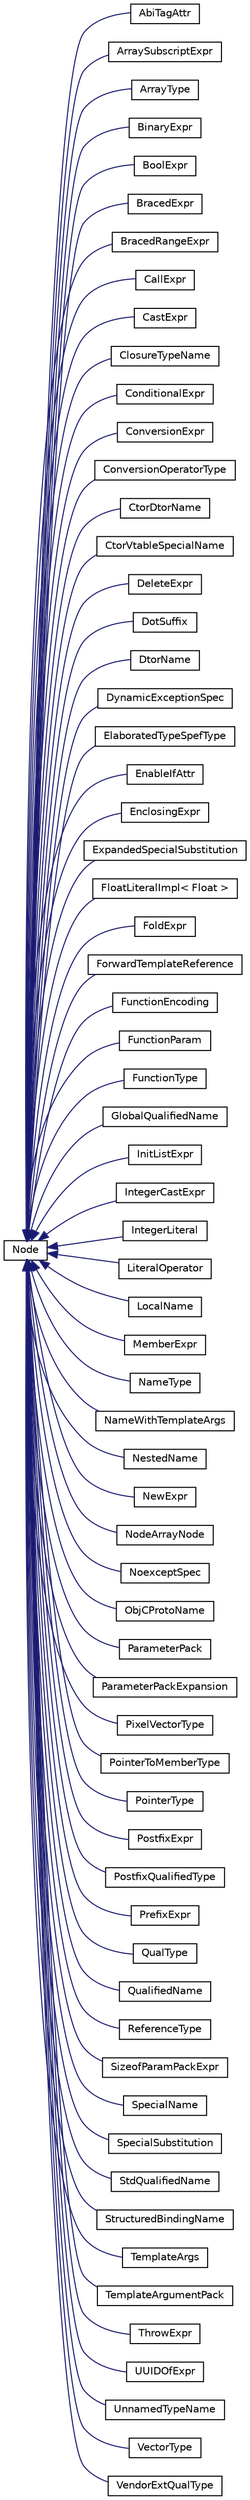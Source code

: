 digraph "Graphical Class Hierarchy"
{
 // LATEX_PDF_SIZE
  bgcolor="transparent";
  edge [fontname="Helvetica",fontsize="10",labelfontname="Helvetica",labelfontsize="10"];
  node [fontname="Helvetica",fontsize="10",shape="box"];
  rankdir="LR";
  Node0 [label="Node",height=0.2,width=0.4,color="black",URL="$classNode.html",tooltip=" "];
  Node0 -> Node1 [dir="back",color="midnightblue",fontsize="10",style="solid",fontname="Helvetica"];
  Node1 [label="AbiTagAttr",height=0.2,width=0.4,color="black",URL="$structAbiTagAttr.html",tooltip=" "];
  Node0 -> Node2 [dir="back",color="midnightblue",fontsize="10",style="solid",fontname="Helvetica"];
  Node2 [label="ArraySubscriptExpr",height=0.2,width=0.4,color="black",URL="$classArraySubscriptExpr.html",tooltip=" "];
  Node0 -> Node3 [dir="back",color="midnightblue",fontsize="10",style="solid",fontname="Helvetica"];
  Node3 [label="ArrayType",height=0.2,width=0.4,color="black",URL="$classArrayType.html",tooltip=" "];
  Node0 -> Node4 [dir="back",color="midnightblue",fontsize="10",style="solid",fontname="Helvetica"];
  Node4 [label="BinaryExpr",height=0.2,width=0.4,color="black",URL="$classBinaryExpr.html",tooltip=" "];
  Node0 -> Node5 [dir="back",color="midnightblue",fontsize="10",style="solid",fontname="Helvetica"];
  Node5 [label="BoolExpr",height=0.2,width=0.4,color="black",URL="$classBoolExpr.html",tooltip=" "];
  Node0 -> Node6 [dir="back",color="midnightblue",fontsize="10",style="solid",fontname="Helvetica"];
  Node6 [label="BracedExpr",height=0.2,width=0.4,color="black",URL="$classBracedExpr.html",tooltip=" "];
  Node0 -> Node7 [dir="back",color="midnightblue",fontsize="10",style="solid",fontname="Helvetica"];
  Node7 [label="BracedRangeExpr",height=0.2,width=0.4,color="black",URL="$classBracedRangeExpr.html",tooltip=" "];
  Node0 -> Node8 [dir="back",color="midnightblue",fontsize="10",style="solid",fontname="Helvetica"];
  Node8 [label="CallExpr",height=0.2,width=0.4,color="black",URL="$classCallExpr.html",tooltip=" "];
  Node0 -> Node9 [dir="back",color="midnightblue",fontsize="10",style="solid",fontname="Helvetica"];
  Node9 [label="CastExpr",height=0.2,width=0.4,color="black",URL="$classCastExpr.html",tooltip=" "];
  Node0 -> Node10 [dir="back",color="midnightblue",fontsize="10",style="solid",fontname="Helvetica"];
  Node10 [label="ClosureTypeName",height=0.2,width=0.4,color="black",URL="$classClosureTypeName.html",tooltip=" "];
  Node0 -> Node11 [dir="back",color="midnightblue",fontsize="10",style="solid",fontname="Helvetica"];
  Node11 [label="ConditionalExpr",height=0.2,width=0.4,color="black",URL="$classConditionalExpr.html",tooltip=" "];
  Node0 -> Node12 [dir="back",color="midnightblue",fontsize="10",style="solid",fontname="Helvetica"];
  Node12 [label="ConversionExpr",height=0.2,width=0.4,color="black",URL="$classConversionExpr.html",tooltip=" "];
  Node0 -> Node13 [dir="back",color="midnightblue",fontsize="10",style="solid",fontname="Helvetica"];
  Node13 [label="ConversionOperatorType",height=0.2,width=0.4,color="black",URL="$classConversionOperatorType.html",tooltip=" "];
  Node0 -> Node14 [dir="back",color="midnightblue",fontsize="10",style="solid",fontname="Helvetica"];
  Node14 [label="CtorDtorName",height=0.2,width=0.4,color="black",URL="$classCtorDtorName.html",tooltip=" "];
  Node0 -> Node15 [dir="back",color="midnightblue",fontsize="10",style="solid",fontname="Helvetica"];
  Node15 [label="CtorVtableSpecialName",height=0.2,width=0.4,color="black",URL="$classCtorVtableSpecialName.html",tooltip=" "];
  Node0 -> Node16 [dir="back",color="midnightblue",fontsize="10",style="solid",fontname="Helvetica"];
  Node16 [label="DeleteExpr",height=0.2,width=0.4,color="black",URL="$classDeleteExpr.html",tooltip=" "];
  Node0 -> Node17 [dir="back",color="midnightblue",fontsize="10",style="solid",fontname="Helvetica"];
  Node17 [label="DotSuffix",height=0.2,width=0.4,color="black",URL="$classDotSuffix.html",tooltip=" "];
  Node0 -> Node18 [dir="back",color="midnightblue",fontsize="10",style="solid",fontname="Helvetica"];
  Node18 [label="DtorName",height=0.2,width=0.4,color="black",URL="$classDtorName.html",tooltip=" "];
  Node0 -> Node19 [dir="back",color="midnightblue",fontsize="10",style="solid",fontname="Helvetica"];
  Node19 [label="DynamicExceptionSpec",height=0.2,width=0.4,color="black",URL="$classDynamicExceptionSpec.html",tooltip=" "];
  Node0 -> Node20 [dir="back",color="midnightblue",fontsize="10",style="solid",fontname="Helvetica"];
  Node20 [label="ElaboratedTypeSpefType",height=0.2,width=0.4,color="black",URL="$classElaboratedTypeSpefType.html",tooltip=" "];
  Node0 -> Node21 [dir="back",color="midnightblue",fontsize="10",style="solid",fontname="Helvetica"];
  Node21 [label="EnableIfAttr",height=0.2,width=0.4,color="black",URL="$classEnableIfAttr.html",tooltip=" "];
  Node0 -> Node22 [dir="back",color="midnightblue",fontsize="10",style="solid",fontname="Helvetica"];
  Node22 [label="EnclosingExpr",height=0.2,width=0.4,color="black",URL="$classEnclosingExpr.html",tooltip=" "];
  Node0 -> Node23 [dir="back",color="midnightblue",fontsize="10",style="solid",fontname="Helvetica"];
  Node23 [label="ExpandedSpecialSubstitution",height=0.2,width=0.4,color="black",URL="$classExpandedSpecialSubstitution.html",tooltip=" "];
  Node0 -> Node24 [dir="back",color="midnightblue",fontsize="10",style="solid",fontname="Helvetica"];
  Node24 [label="FloatLiteralImpl\< Float \>",height=0.2,width=0.4,color="black",URL="$classFloatLiteralImpl.html",tooltip=" "];
  Node0 -> Node25 [dir="back",color="midnightblue",fontsize="10",style="solid",fontname="Helvetica"];
  Node25 [label="FoldExpr",height=0.2,width=0.4,color="black",URL="$classFoldExpr.html",tooltip=" "];
  Node0 -> Node26 [dir="back",color="midnightblue",fontsize="10",style="solid",fontname="Helvetica"];
  Node26 [label="ForwardTemplateReference",height=0.2,width=0.4,color="black",URL="$structForwardTemplateReference.html",tooltip="A forward-reference to a template argument that was not known at the point where the template paramet..."];
  Node0 -> Node27 [dir="back",color="midnightblue",fontsize="10",style="solid",fontname="Helvetica"];
  Node27 [label="FunctionEncoding",height=0.2,width=0.4,color="black",URL="$classFunctionEncoding.html",tooltip=" "];
  Node0 -> Node28 [dir="back",color="midnightblue",fontsize="10",style="solid",fontname="Helvetica"];
  Node28 [label="FunctionParam",height=0.2,width=0.4,color="black",URL="$classFunctionParam.html",tooltip=" "];
  Node0 -> Node29 [dir="back",color="midnightblue",fontsize="10",style="solid",fontname="Helvetica"];
  Node29 [label="FunctionType",height=0.2,width=0.4,color="black",URL="$classFunctionType.html",tooltip=" "];
  Node0 -> Node30 [dir="back",color="midnightblue",fontsize="10",style="solid",fontname="Helvetica"];
  Node30 [label="GlobalQualifiedName",height=0.2,width=0.4,color="black",URL="$classGlobalQualifiedName.html",tooltip=" "];
  Node0 -> Node31 [dir="back",color="midnightblue",fontsize="10",style="solid",fontname="Helvetica"];
  Node31 [label="InitListExpr",height=0.2,width=0.4,color="black",URL="$classInitListExpr.html",tooltip=" "];
  Node0 -> Node32 [dir="back",color="midnightblue",fontsize="10",style="solid",fontname="Helvetica"];
  Node32 [label="IntegerCastExpr",height=0.2,width=0.4,color="black",URL="$classIntegerCastExpr.html",tooltip=" "];
  Node0 -> Node33 [dir="back",color="midnightblue",fontsize="10",style="solid",fontname="Helvetica"];
  Node33 [label="IntegerLiteral",height=0.2,width=0.4,color="black",URL="$classIntegerLiteral.html",tooltip=" "];
  Node0 -> Node34 [dir="back",color="midnightblue",fontsize="10",style="solid",fontname="Helvetica"];
  Node34 [label="LiteralOperator",height=0.2,width=0.4,color="black",URL="$classLiteralOperator.html",tooltip=" "];
  Node0 -> Node35 [dir="back",color="midnightblue",fontsize="10",style="solid",fontname="Helvetica"];
  Node35 [label="LocalName",height=0.2,width=0.4,color="black",URL="$structLocalName.html",tooltip=" "];
  Node0 -> Node36 [dir="back",color="midnightblue",fontsize="10",style="solid",fontname="Helvetica"];
  Node36 [label="MemberExpr",height=0.2,width=0.4,color="black",URL="$classMemberExpr.html",tooltip=" "];
  Node0 -> Node37 [dir="back",color="midnightblue",fontsize="10",style="solid",fontname="Helvetica"];
  Node37 [label="NameType",height=0.2,width=0.4,color="black",URL="$classNameType.html",tooltip=" "];
  Node0 -> Node38 [dir="back",color="midnightblue",fontsize="10",style="solid",fontname="Helvetica"];
  Node38 [label="NameWithTemplateArgs",height=0.2,width=0.4,color="black",URL="$structNameWithTemplateArgs.html",tooltip=" "];
  Node0 -> Node39 [dir="back",color="midnightblue",fontsize="10",style="solid",fontname="Helvetica"];
  Node39 [label="NestedName",height=0.2,width=0.4,color="black",URL="$structNestedName.html",tooltip=" "];
  Node0 -> Node40 [dir="back",color="midnightblue",fontsize="10",style="solid",fontname="Helvetica"];
  Node40 [label="NewExpr",height=0.2,width=0.4,color="black",URL="$classNewExpr.html",tooltip=" "];
  Node0 -> Node41 [dir="back",color="midnightblue",fontsize="10",style="solid",fontname="Helvetica"];
  Node41 [label="NodeArrayNode",height=0.2,width=0.4,color="black",URL="$structNodeArrayNode.html",tooltip=" "];
  Node0 -> Node42 [dir="back",color="midnightblue",fontsize="10",style="solid",fontname="Helvetica"];
  Node42 [label="NoexceptSpec",height=0.2,width=0.4,color="black",URL="$classNoexceptSpec.html",tooltip=" "];
  Node0 -> Node43 [dir="back",color="midnightblue",fontsize="10",style="solid",fontname="Helvetica"];
  Node43 [label="ObjCProtoName",height=0.2,width=0.4,color="black",URL="$classObjCProtoName.html",tooltip=" "];
  Node0 -> Node44 [dir="back",color="midnightblue",fontsize="10",style="solid",fontname="Helvetica"];
  Node44 [label="ParameterPack",height=0.2,width=0.4,color="black",URL="$classParameterPack.html",tooltip="An unexpanded parameter pack (either in the expression or type context)."];
  Node0 -> Node45 [dir="back",color="midnightblue",fontsize="10",style="solid",fontname="Helvetica"];
  Node45 [label="ParameterPackExpansion",height=0.2,width=0.4,color="black",URL="$classParameterPackExpansion.html",tooltip="A pack expansion."];
  Node0 -> Node46 [dir="back",color="midnightblue",fontsize="10",style="solid",fontname="Helvetica"];
  Node46 [label="PixelVectorType",height=0.2,width=0.4,color="black",URL="$classPixelVectorType.html",tooltip=" "];
  Node0 -> Node47 [dir="back",color="midnightblue",fontsize="10",style="solid",fontname="Helvetica"];
  Node47 [label="PointerToMemberType",height=0.2,width=0.4,color="black",URL="$classPointerToMemberType.html",tooltip=" "];
  Node0 -> Node48 [dir="back",color="midnightblue",fontsize="10",style="solid",fontname="Helvetica"];
  Node48 [label="PointerType",height=0.2,width=0.4,color="black",URL="$classPointerType.html",tooltip=" "];
  Node0 -> Node49 [dir="back",color="midnightblue",fontsize="10",style="solid",fontname="Helvetica"];
  Node49 [label="PostfixExpr",height=0.2,width=0.4,color="black",URL="$classPostfixExpr.html",tooltip=" "];
  Node0 -> Node50 [dir="back",color="midnightblue",fontsize="10",style="solid",fontname="Helvetica"];
  Node50 [label="PostfixQualifiedType",height=0.2,width=0.4,color="black",URL="$classPostfixQualifiedType.html",tooltip=" "];
  Node0 -> Node51 [dir="back",color="midnightblue",fontsize="10",style="solid",fontname="Helvetica"];
  Node51 [label="PrefixExpr",height=0.2,width=0.4,color="black",URL="$classPrefixExpr.html",tooltip=" "];
  Node0 -> Node52 [dir="back",color="midnightblue",fontsize="10",style="solid",fontname="Helvetica"];
  Node52 [label="QualType",height=0.2,width=0.4,color="black",URL="$classQualType.html",tooltip=" "];
  Node0 -> Node53 [dir="back",color="midnightblue",fontsize="10",style="solid",fontname="Helvetica"];
  Node53 [label="QualifiedName",height=0.2,width=0.4,color="black",URL="$classQualifiedName.html",tooltip=" "];
  Node0 -> Node54 [dir="back",color="midnightblue",fontsize="10",style="solid",fontname="Helvetica"];
  Node54 [label="ReferenceType",height=0.2,width=0.4,color="black",URL="$classReferenceType.html",tooltip=" "];
  Node0 -> Node55 [dir="back",color="midnightblue",fontsize="10",style="solid",fontname="Helvetica"];
  Node55 [label="SizeofParamPackExpr",height=0.2,width=0.4,color="black",URL="$classSizeofParamPackExpr.html",tooltip=" "];
  Node0 -> Node56 [dir="back",color="midnightblue",fontsize="10",style="solid",fontname="Helvetica"];
  Node56 [label="SpecialName",height=0.2,width=0.4,color="black",URL="$classSpecialName.html",tooltip=" "];
  Node0 -> Node57 [dir="back",color="midnightblue",fontsize="10",style="solid",fontname="Helvetica"];
  Node57 [label="SpecialSubstitution",height=0.2,width=0.4,color="black",URL="$classSpecialSubstitution.html",tooltip=" "];
  Node0 -> Node58 [dir="back",color="midnightblue",fontsize="10",style="solid",fontname="Helvetica"];
  Node58 [label="StdQualifiedName",height=0.2,width=0.4,color="black",URL="$structStdQualifiedName.html",tooltip=" "];
  Node0 -> Node59 [dir="back",color="midnightblue",fontsize="10",style="solid",fontname="Helvetica"];
  Node59 [label="StructuredBindingName",height=0.2,width=0.4,color="black",URL="$classStructuredBindingName.html",tooltip=" "];
  Node0 -> Node60 [dir="back",color="midnightblue",fontsize="10",style="solid",fontname="Helvetica"];
  Node60 [label="TemplateArgs",height=0.2,width=0.4,color="black",URL="$classTemplateArgs.html",tooltip=" "];
  Node0 -> Node61 [dir="back",color="midnightblue",fontsize="10",style="solid",fontname="Helvetica"];
  Node61 [label="TemplateArgumentPack",height=0.2,width=0.4,color="black",URL="$classTemplateArgumentPack.html",tooltip="A variadic template argument."];
  Node0 -> Node62 [dir="back",color="midnightblue",fontsize="10",style="solid",fontname="Helvetica"];
  Node62 [label="ThrowExpr",height=0.2,width=0.4,color="black",URL="$classThrowExpr.html",tooltip=" "];
  Node0 -> Node63 [dir="back",color="midnightblue",fontsize="10",style="solid",fontname="Helvetica"];
  Node63 [label="UUIDOfExpr",height=0.2,width=0.4,color="black",URL="$classUUIDOfExpr.html",tooltip=" "];
  Node0 -> Node64 [dir="back",color="midnightblue",fontsize="10",style="solid",fontname="Helvetica"];
  Node64 [label="UnnamedTypeName",height=0.2,width=0.4,color="black",URL="$classUnnamedTypeName.html",tooltip=" "];
  Node0 -> Node65 [dir="back",color="midnightblue",fontsize="10",style="solid",fontname="Helvetica"];
  Node65 [label="VectorType",height=0.2,width=0.4,color="black",URL="$classVectorType.html",tooltip=" "];
  Node0 -> Node66 [dir="back",color="midnightblue",fontsize="10",style="solid",fontname="Helvetica"];
  Node66 [label="VendorExtQualType",height=0.2,width=0.4,color="black",URL="$classVendorExtQualType.html",tooltip=" "];
}
